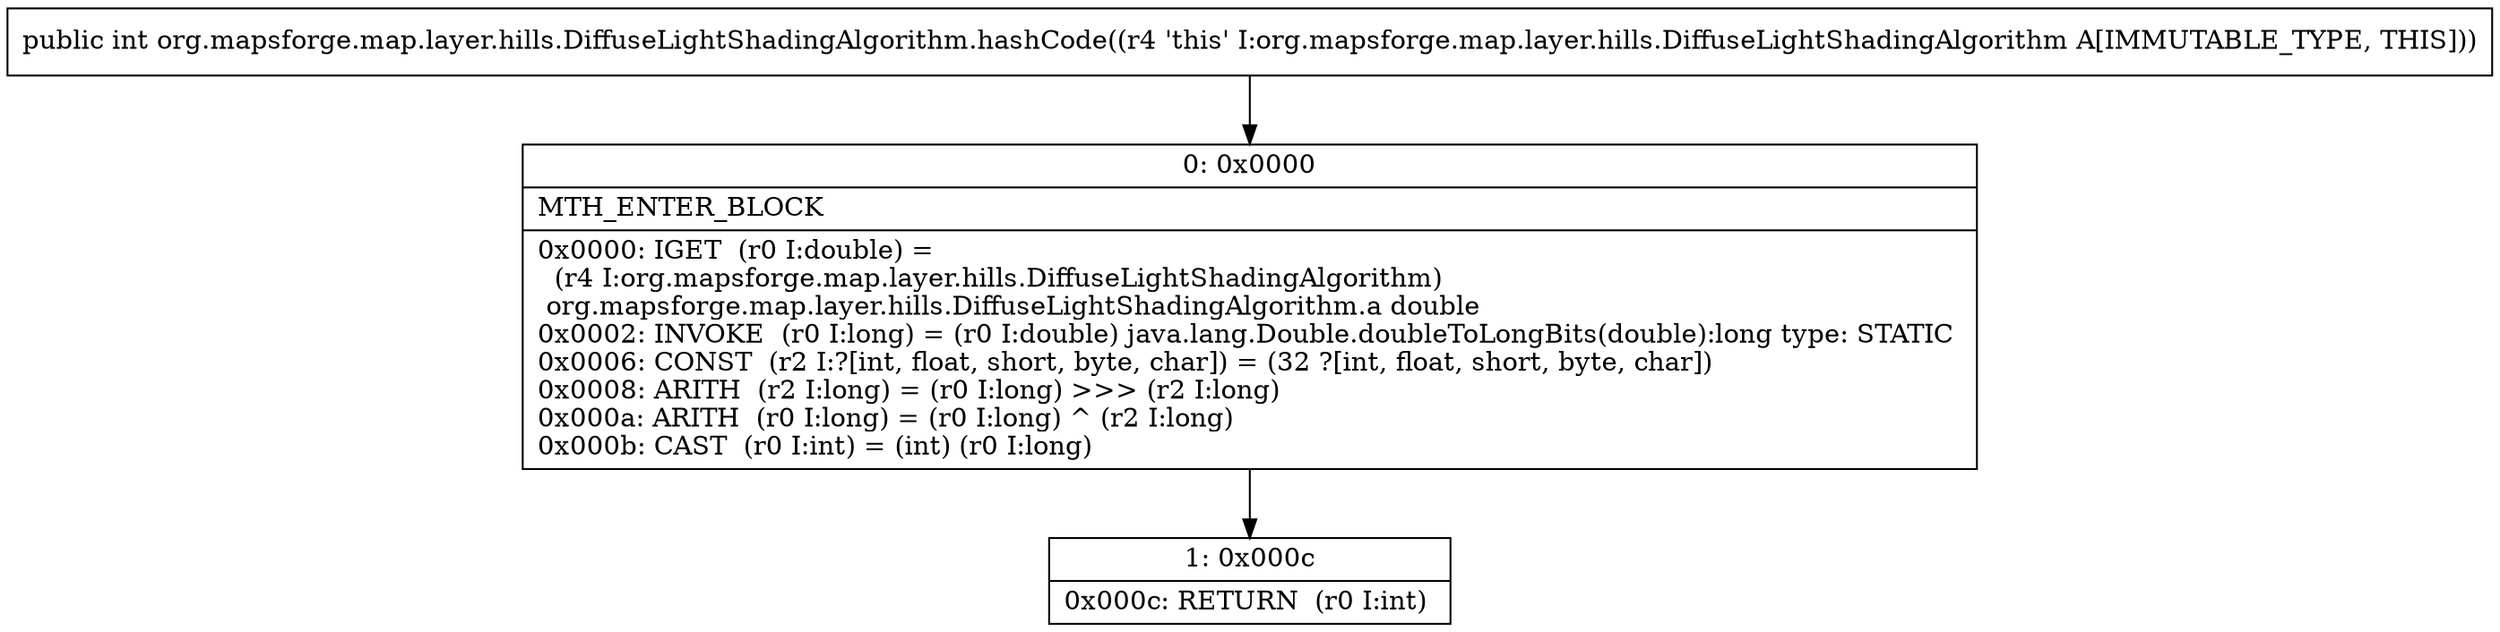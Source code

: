 digraph "CFG fororg.mapsforge.map.layer.hills.DiffuseLightShadingAlgorithm.hashCode()I" {
Node_0 [shape=record,label="{0\:\ 0x0000|MTH_ENTER_BLOCK\l|0x0000: IGET  (r0 I:double) = \l  (r4 I:org.mapsforge.map.layer.hills.DiffuseLightShadingAlgorithm)\l org.mapsforge.map.layer.hills.DiffuseLightShadingAlgorithm.a double \l0x0002: INVOKE  (r0 I:long) = (r0 I:double) java.lang.Double.doubleToLongBits(double):long type: STATIC \l0x0006: CONST  (r2 I:?[int, float, short, byte, char]) = (32 ?[int, float, short, byte, char]) \l0x0008: ARITH  (r2 I:long) = (r0 I:long) \>\>\> (r2 I:long) \l0x000a: ARITH  (r0 I:long) = (r0 I:long) ^ (r2 I:long) \l0x000b: CAST  (r0 I:int) = (int) (r0 I:long) \l}"];
Node_1 [shape=record,label="{1\:\ 0x000c|0x000c: RETURN  (r0 I:int) \l}"];
MethodNode[shape=record,label="{public int org.mapsforge.map.layer.hills.DiffuseLightShadingAlgorithm.hashCode((r4 'this' I:org.mapsforge.map.layer.hills.DiffuseLightShadingAlgorithm A[IMMUTABLE_TYPE, THIS])) }"];
MethodNode -> Node_0;
Node_0 -> Node_1;
}

